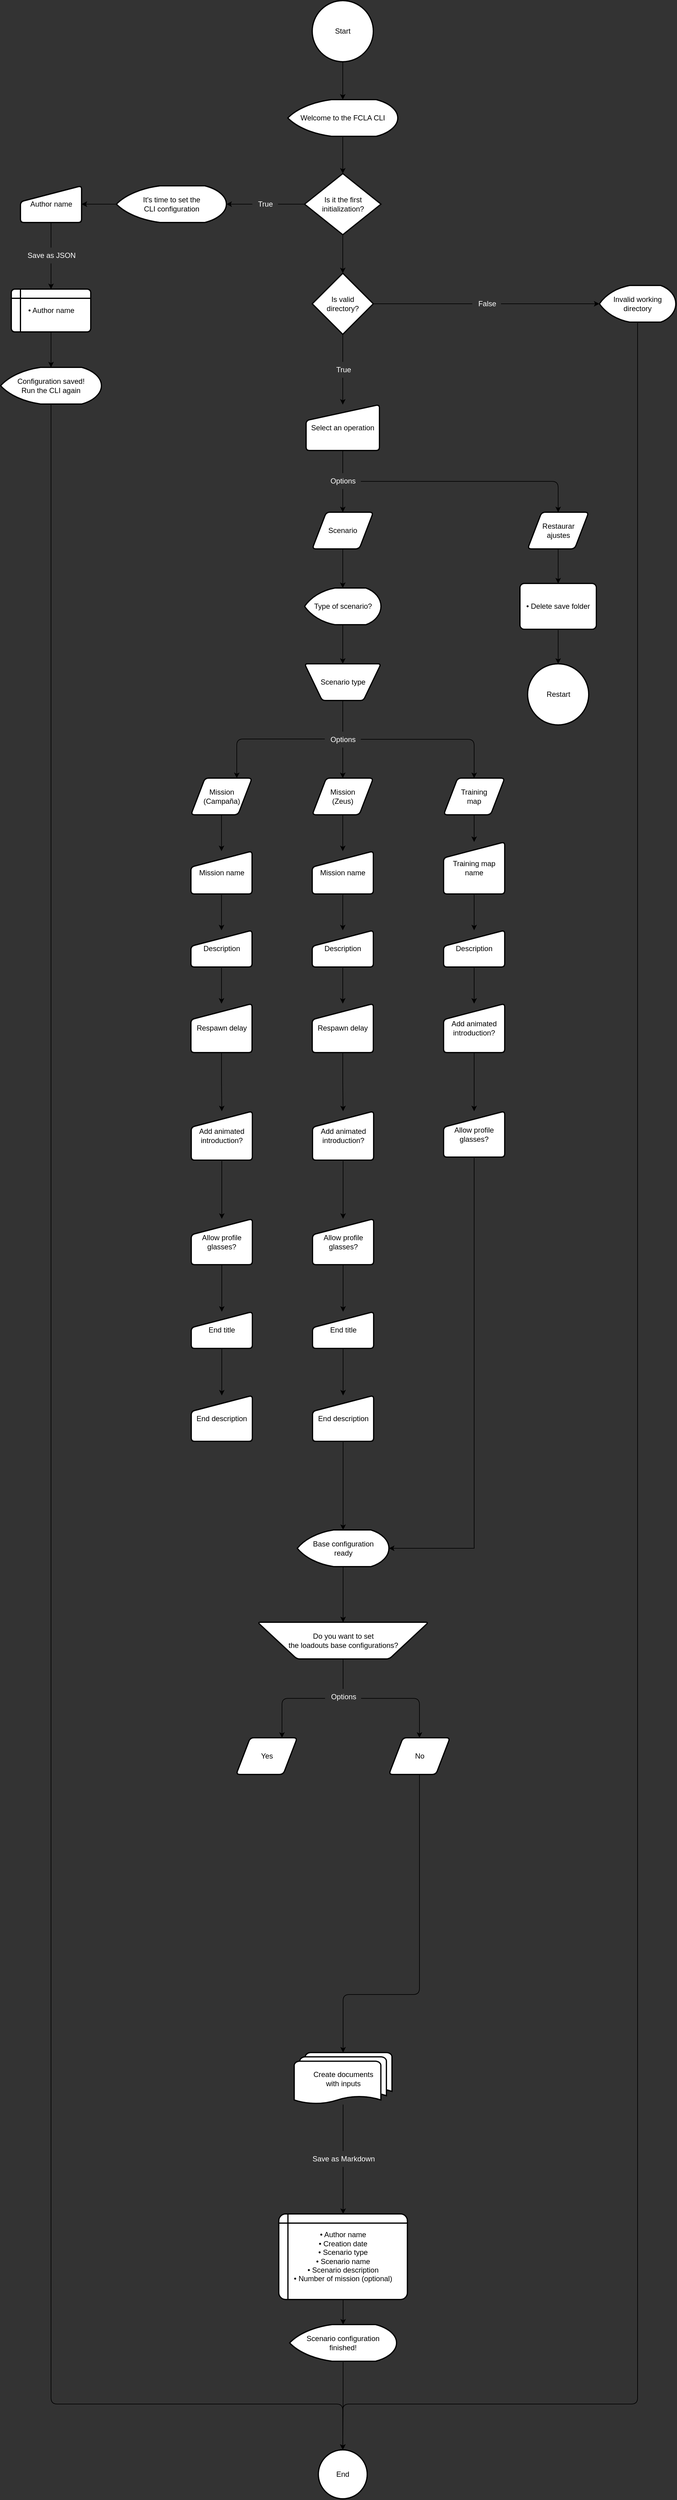 <mxfile version="22.1.11" type="device">
  <diagram name="Página-1" id="CiTTVXfBIBbXI56gMmDH">
    <mxGraphModel dx="1434" dy="756" grid="0" gridSize="10" guides="1" tooltips="1" connect="1" arrows="1" fold="1" page="1" pageScale="1" pageWidth="1169" pageHeight="827" background="#333333" math="0" shadow="0">
      <root>
        <mxCell id="0" />
        <mxCell id="1" parent="0" />
        <mxCell id="u2REjSNjAs1CH6g7LEcJ-38" value="" style="edgeStyle=orthogonalEdgeStyle;rounded=1;orthogonalLoop=1;jettySize=auto;html=1;labelBackgroundColor=none;fontColor=default;" parent="1" source="u2REjSNjAs1CH6g7LEcJ-1" target="u2REjSNjAs1CH6g7LEcJ-37" edge="1">
          <mxGeometry relative="1" as="geometry" />
        </mxCell>
        <mxCell id="u2REjSNjAs1CH6g7LEcJ-1" value="Start" style="strokeWidth=2;html=1;shape=mxgraph.flowchart.start_2;whiteSpace=wrap;rounded=1;labelBackgroundColor=none;" parent="1" vertex="1">
          <mxGeometry x="535" y="18" width="100" height="100" as="geometry" />
        </mxCell>
        <mxCell id="u2REjSNjAs1CH6g7LEcJ-25" value="" style="edgeStyle=orthogonalEdgeStyle;rounded=1;orthogonalLoop=1;jettySize=auto;html=1;labelBackgroundColor=none;fontColor=default;" parent="1" source="u2REjSNjAs1CH6g7LEcJ-18" target="u2REjSNjAs1CH6g7LEcJ-24" edge="1">
          <mxGeometry relative="1" as="geometry" />
        </mxCell>
        <mxCell id="WI9gq7BXhNI-lv0J8zuG-2" value="" style="edgeStyle=orthogonalEdgeStyle;rounded=0;orthogonalLoop=1;jettySize=auto;html=1;" parent="1" source="u2REjSNjAs1CH6g7LEcJ-18" target="WI9gq7BXhNI-lv0J8zuG-1" edge="1">
          <mxGeometry relative="1" as="geometry" />
        </mxCell>
        <mxCell id="u2REjSNjAs1CH6g7LEcJ-18" value="Is it the first initialization?" style="strokeWidth=2;html=1;shape=mxgraph.flowchart.decision;whiteSpace=wrap;rounded=1;labelBackgroundColor=none;" parent="1" vertex="1">
          <mxGeometry x="522.5" y="301" width="125" height="100" as="geometry" />
        </mxCell>
        <mxCell id="u2REjSNjAs1CH6g7LEcJ-27" value="" style="edgeStyle=orthogonalEdgeStyle;rounded=1;orthogonalLoop=1;jettySize=auto;html=1;labelBackgroundColor=none;fontColor=default;" parent="1" source="u2REjSNjAs1CH6g7LEcJ-24" target="u2REjSNjAs1CH6g7LEcJ-26" edge="1">
          <mxGeometry relative="1" as="geometry" />
        </mxCell>
        <mxCell id="u2REjSNjAs1CH6g7LEcJ-84" value="" style="edgeStyle=orthogonalEdgeStyle;rounded=0;orthogonalLoop=1;jettySize=auto;html=1;" parent="1" source="u2REjSNjAs1CH6g7LEcJ-24" target="u2REjSNjAs1CH6g7LEcJ-26" edge="1">
          <mxGeometry relative="1" as="geometry" />
        </mxCell>
        <mxCell id="u2REjSNjAs1CH6g7LEcJ-24" value="It&#39;s time to set the&lt;br&gt;CLI configuration" style="strokeWidth=2;html=1;shape=mxgraph.flowchart.display;whiteSpace=wrap;rounded=1;labelBackgroundColor=none;" parent="1" vertex="1">
          <mxGeometry x="214.5" y="321" width="180" height="60" as="geometry" />
        </mxCell>
        <mxCell id="u2REjSNjAs1CH6g7LEcJ-34" value="" style="edgeStyle=orthogonalEdgeStyle;rounded=1;orthogonalLoop=1;jettySize=auto;html=1;labelBackgroundColor=none;fontColor=default;" parent="1" source="u2REjSNjAs1CH6g7LEcJ-26" target="u2REjSNjAs1CH6g7LEcJ-33" edge="1">
          <mxGeometry relative="1" as="geometry" />
        </mxCell>
        <mxCell id="u2REjSNjAs1CH6g7LEcJ-26" value="Author name" style="html=1;strokeWidth=2;shape=manualInput;whiteSpace=wrap;rounded=1;size=26;arcSize=11;labelBackgroundColor=none;" parent="1" vertex="1">
          <mxGeometry x="57.5" y="321" width="100" height="60" as="geometry" />
        </mxCell>
        <mxCell id="u2REjSNjAs1CH6g7LEcJ-43" value="" style="edgeStyle=orthogonalEdgeStyle;rounded=1;orthogonalLoop=1;jettySize=auto;html=1;labelBackgroundColor=none;fontColor=default;" parent="1" source="u2REjSNjAs1CH6g7LEcJ-33" target="u2REjSNjAs1CH6g7LEcJ-42" edge="1">
          <mxGeometry relative="1" as="geometry" />
        </mxCell>
        <mxCell id="u2REjSNjAs1CH6g7LEcJ-33" value="• Author name" style="shape=internalStorage;whiteSpace=wrap;html=1;dx=15;dy=15;rounded=1;arcSize=8;strokeWidth=2;align=center;labelBackgroundColor=none;" parent="1" vertex="1">
          <mxGeometry x="42.5" y="490" width="130" height="70" as="geometry" />
        </mxCell>
        <mxCell id="u2REjSNjAs1CH6g7LEcJ-39" value="" style="edgeStyle=orthogonalEdgeStyle;rounded=1;orthogonalLoop=1;jettySize=auto;html=1;labelBackgroundColor=none;fontColor=default;" parent="1" source="u2REjSNjAs1CH6g7LEcJ-37" target="u2REjSNjAs1CH6g7LEcJ-18" edge="1">
          <mxGeometry relative="1" as="geometry" />
        </mxCell>
        <mxCell id="u2REjSNjAs1CH6g7LEcJ-37" value="Welcome to the FCLA CLI" style="strokeWidth=2;html=1;shape=mxgraph.flowchart.display;whiteSpace=wrap;rounded=1;labelBackgroundColor=none;" parent="1" vertex="1">
          <mxGeometry x="495" y="180" width="180" height="60" as="geometry" />
        </mxCell>
        <mxCell id="u2REjSNjAs1CH6g7LEcJ-45" value="" style="edgeStyle=orthogonalEdgeStyle;rounded=1;orthogonalLoop=1;jettySize=auto;html=1;labelBackgroundColor=none;fontColor=default;exitX=0.5;exitY=1;exitDx=0;exitDy=0;exitPerimeter=0;" parent="1" source="u2REjSNjAs1CH6g7LEcJ-42" target="u2REjSNjAs1CH6g7LEcJ-44" edge="1">
          <mxGeometry relative="1" as="geometry">
            <Array as="points">
              <mxPoint x="108" y="3950" />
              <mxPoint x="585" y="3950" />
            </Array>
          </mxGeometry>
        </mxCell>
        <mxCell id="u2REjSNjAs1CH6g7LEcJ-42" value="Configuration saved!&lt;br&gt;Run the CLI again" style="strokeWidth=2;html=1;shape=mxgraph.flowchart.display;whiteSpace=wrap;rounded=1;verticalAlign=middle;labelBackgroundColor=none;" parent="1" vertex="1">
          <mxGeometry x="25" y="618" width="165" height="60" as="geometry" />
        </mxCell>
        <mxCell id="u2REjSNjAs1CH6g7LEcJ-44" value="End" style="ellipse;whiteSpace=wrap;html=1;strokeWidth=2;rounded=1;labelBackgroundColor=none;" parent="1" vertex="1">
          <mxGeometry x="545" y="4025" width="80" height="80" as="geometry" />
        </mxCell>
        <mxCell id="u2REjSNjAs1CH6g7LEcJ-58" value="" style="edgeStyle=orthogonalEdgeStyle;rounded=1;orthogonalLoop=1;jettySize=auto;html=1;exitX=0.5;exitY=1;exitDx=0;exitDy=0;labelBackgroundColor=none;fontColor=default;" parent="1" source="u2REjSNjAs1CH6g7LEcJ-83" target="u2REjSNjAs1CH6g7LEcJ-53" edge="1">
          <mxGeometry relative="1" as="geometry">
            <mxPoint x="585" y="780" as="sourcePoint" />
          </mxGeometry>
        </mxCell>
        <mxCell id="u2REjSNjAs1CH6g7LEcJ-71" value="" style="edgeStyle=orthogonalEdgeStyle;rounded=1;orthogonalLoop=1;jettySize=auto;html=1;labelBackgroundColor=none;fontColor=default;" parent="1" source="u2REjSNjAs1CH6g7LEcJ-53" target="u2REjSNjAs1CH6g7LEcJ-70" edge="1">
          <mxGeometry relative="1" as="geometry" />
        </mxCell>
        <mxCell id="u2REjSNjAs1CH6g7LEcJ-53" value="Scenario" style="shape=parallelogram;html=1;strokeWidth=2;perimeter=parallelogramPerimeter;whiteSpace=wrap;rounded=1;arcSize=12;size=0.23;labelBackgroundColor=none;" parent="1" vertex="1">
          <mxGeometry x="535" y="855" width="100" height="60" as="geometry" />
        </mxCell>
        <mxCell id="u2REjSNjAs1CH6g7LEcJ-73" value="" style="edgeStyle=orthogonalEdgeStyle;rounded=1;orthogonalLoop=1;jettySize=auto;html=1;labelBackgroundColor=none;fontColor=default;" parent="1" source="u2REjSNjAs1CH6g7LEcJ-70" target="u2REjSNjAs1CH6g7LEcJ-72" edge="1">
          <mxGeometry relative="1" as="geometry" />
        </mxCell>
        <mxCell id="u2REjSNjAs1CH6g7LEcJ-70" value="Type of scenario?" style="strokeWidth=2;html=1;shape=mxgraph.flowchart.display;whiteSpace=wrap;rounded=1;labelBackgroundColor=none;" parent="1" vertex="1">
          <mxGeometry x="522.5" y="979" width="125" height="60" as="geometry" />
        </mxCell>
        <mxCell id="u2REjSNjAs1CH6g7LEcJ-75" value="" style="edgeStyle=orthogonalEdgeStyle;rounded=1;orthogonalLoop=1;jettySize=auto;html=1;labelBackgroundColor=none;fontColor=default;" parent="1" source="u2REjSNjAs1CH6g7LEcJ-72" target="u2REjSNjAs1CH6g7LEcJ-74" edge="1">
          <mxGeometry relative="1" as="geometry" />
        </mxCell>
        <mxCell id="u2REjSNjAs1CH6g7LEcJ-77" style="edgeStyle=orthogonalEdgeStyle;rounded=1;orthogonalLoop=1;jettySize=auto;html=1;entryX=0.5;entryY=0;entryDx=0;entryDy=0;labelBackgroundColor=none;fontColor=default;exitX=0.5;exitY=1;exitDx=0;exitDy=0;" parent="1" source="u2REjSNjAs1CH6g7LEcJ-72" target="u2REjSNjAs1CH6g7LEcJ-76" edge="1">
          <mxGeometry relative="1" as="geometry" />
        </mxCell>
        <mxCell id="WI9gq7BXhNI-lv0J8zuG-59" style="edgeStyle=orthogonalEdgeStyle;rounded=1;orthogonalLoop=1;jettySize=auto;html=1;entryX=0.75;entryY=0;entryDx=0;entryDy=0;" parent="1" source="u2REjSNjAs1CH6g7LEcJ-72" target="WI9gq7BXhNI-lv0J8zuG-38" edge="1">
          <mxGeometry relative="1" as="geometry">
            <Array as="points">
              <mxPoint x="585" y="1226" />
              <mxPoint x="412" y="1226" />
            </Array>
          </mxGeometry>
        </mxCell>
        <mxCell id="u2REjSNjAs1CH6g7LEcJ-72" value="Scenario type" style="verticalLabelPosition=middle;verticalAlign=middle;html=1;shape=trapezoid;perimeter=trapezoidPerimeter;whiteSpace=wrap;size=0.23;arcSize=10;flipV=1;labelPosition=center;align=center;rounded=1;labelBackgroundColor=none;strokeWidth=2;" parent="1" vertex="1">
          <mxGeometry x="522.5" y="1103" width="125" height="60" as="geometry" />
        </mxCell>
        <mxCell id="u2REjSNjAs1CH6g7LEcJ-107" value="" style="edgeStyle=orthogonalEdgeStyle;rounded=0;orthogonalLoop=1;jettySize=auto;html=1;" parent="1" source="u2REjSNjAs1CH6g7LEcJ-74" target="u2REjSNjAs1CH6g7LEcJ-104" edge="1">
          <mxGeometry relative="1" as="geometry" />
        </mxCell>
        <mxCell id="u2REjSNjAs1CH6g7LEcJ-74" value="Mission&lt;br&gt;(Zeus)" style="shape=parallelogram;html=1;strokeWidth=2;perimeter=parallelogramPerimeter;whiteSpace=wrap;rounded=1;arcSize=12;size=0.23;labelBackgroundColor=none;" parent="1" vertex="1">
          <mxGeometry x="535" y="1290" width="100" height="60" as="geometry" />
        </mxCell>
        <mxCell id="u2REjSNjAs1CH6g7LEcJ-106" value="" style="edgeStyle=orthogonalEdgeStyle;rounded=0;orthogonalLoop=1;jettySize=auto;html=1;" parent="1" source="u2REjSNjAs1CH6g7LEcJ-76" target="u2REjSNjAs1CH6g7LEcJ-105" edge="1">
          <mxGeometry relative="1" as="geometry" />
        </mxCell>
        <mxCell id="u2REjSNjAs1CH6g7LEcJ-76" value="Training&lt;br&gt;map" style="shape=parallelogram;html=1;strokeWidth=2;perimeter=parallelogramPerimeter;whiteSpace=wrap;rounded=1;arcSize=12;size=0.23;labelBackgroundColor=none;" parent="1" vertex="1">
          <mxGeometry x="750" y="1290" width="100" height="60" as="geometry" />
        </mxCell>
        <mxCell id="8wnRQOadAzvCx5RK6HXc-2" style="edgeStyle=orthogonalEdgeStyle;rounded=1;orthogonalLoop=1;jettySize=auto;html=1;entryX=0.5;entryY=0;entryDx=0;entryDy=0;exitX=0.5;exitY=1;exitDx=0;exitDy=0;" parent="1" source="u2REjSNjAs1CH6g7LEcJ-83" target="8wnRQOadAzvCx5RK6HXc-1" edge="1">
          <mxGeometry relative="1" as="geometry" />
        </mxCell>
        <mxCell id="u2REjSNjAs1CH6g7LEcJ-83" value="Select an operation" style="html=1;strokeWidth=2;shape=manualInput;whiteSpace=wrap;rounded=1;size=26;arcSize=11;labelBackgroundColor=none;" parent="1" vertex="1">
          <mxGeometry x="525" y="679" width="120" height="75" as="geometry" />
        </mxCell>
        <mxCell id="u2REjSNjAs1CH6g7LEcJ-88" value="True" style="text;html=1;align=center;verticalAlign=middle;resizable=0;points=[];autosize=1;fontColor=#FFFFFF;fillColor=#333333;" parent="1" vertex="1">
          <mxGeometry x="437" y="338" width="42" height="26" as="geometry" />
        </mxCell>
        <mxCell id="u2REjSNjAs1CH6g7LEcJ-93" value="Save as JSON" style="text;html=1;align=center;verticalAlign=middle;resizable=0;points=[];autosize=1;fontColor=#FFFFFF;fillColor=#333333;" parent="1" vertex="1">
          <mxGeometry x="59" y="422" width="97" height="26" as="geometry" />
        </mxCell>
        <mxCell id="u2REjSNjAs1CH6g7LEcJ-94" value="Options" style="text;html=1;align=center;verticalAlign=middle;resizable=0;points=[];autosize=1;fontColor=#FFFFFF;fillColor=#333333;" parent="1" vertex="1">
          <mxGeometry x="555.5" y="791" width="59" height="26" as="geometry" />
        </mxCell>
        <mxCell id="u2REjSNjAs1CH6g7LEcJ-95" value="Options" style="text;html=1;align=center;verticalAlign=middle;resizable=0;points=[];autosize=1;fontColor=#FFFFFF;fillColor=#333333;" parent="1" vertex="1">
          <mxGeometry x="555.5" y="1214" width="59" height="26" as="geometry" />
        </mxCell>
        <mxCell id="u2REjSNjAs1CH6g7LEcJ-114" value="" style="edgeStyle=orthogonalEdgeStyle;rounded=0;orthogonalLoop=1;jettySize=auto;html=1;" parent="1" source="u2REjSNjAs1CH6g7LEcJ-104" target="u2REjSNjAs1CH6g7LEcJ-111" edge="1">
          <mxGeometry relative="1" as="geometry" />
        </mxCell>
        <mxCell id="u2REjSNjAs1CH6g7LEcJ-104" value="Mission name" style="html=1;strokeWidth=2;shape=manualInput;whiteSpace=wrap;rounded=1;size=26;arcSize=11;" parent="1" vertex="1">
          <mxGeometry x="535" y="1409.5" width="100" height="70" as="geometry" />
        </mxCell>
        <mxCell id="u2REjSNjAs1CH6g7LEcJ-113" value="" style="edgeStyle=orthogonalEdgeStyle;rounded=0;orthogonalLoop=1;jettySize=auto;html=1;" parent="1" source="u2REjSNjAs1CH6g7LEcJ-105" target="u2REjSNjAs1CH6g7LEcJ-112" edge="1">
          <mxGeometry relative="1" as="geometry" />
        </mxCell>
        <mxCell id="u2REjSNjAs1CH6g7LEcJ-105" value="Training map&lt;br&gt;name" style="html=1;strokeWidth=2;shape=manualInput;whiteSpace=wrap;rounded=1;size=26;arcSize=11;" parent="1" vertex="1">
          <mxGeometry x="750" y="1394.5" width="100" height="85" as="geometry" />
        </mxCell>
        <mxCell id="WI9gq7BXhNI-lv0J8zuG-11" value="" style="edgeStyle=orthogonalEdgeStyle;rounded=0;orthogonalLoop=1;jettySize=auto;html=1;" parent="1" source="u2REjSNjAs1CH6g7LEcJ-111" target="WI9gq7BXhNI-lv0J8zuG-10" edge="1">
          <mxGeometry relative="1" as="geometry" />
        </mxCell>
        <mxCell id="u2REjSNjAs1CH6g7LEcJ-111" value="Description" style="html=1;strokeWidth=2;shape=manualInput;whiteSpace=wrap;rounded=1;size=26;arcSize=11;" parent="1" vertex="1">
          <mxGeometry x="535" y="1539" width="100" height="60" as="geometry" />
        </mxCell>
        <mxCell id="u2REjSNjAs1CH6g7LEcJ-131" value="" style="edgeStyle=orthogonalEdgeStyle;rounded=0;orthogonalLoop=1;jettySize=auto;html=1;" parent="1" source="u2REjSNjAs1CH6g7LEcJ-112" target="u2REjSNjAs1CH6g7LEcJ-128" edge="1">
          <mxGeometry relative="1" as="geometry" />
        </mxCell>
        <mxCell id="u2REjSNjAs1CH6g7LEcJ-112" value="Description" style="html=1;strokeWidth=2;shape=manualInput;whiteSpace=wrap;rounded=1;size=26;arcSize=11;" parent="1" vertex="1">
          <mxGeometry x="750" y="1539" width="100" height="60" as="geometry" />
        </mxCell>
        <mxCell id="u2REjSNjAs1CH6g7LEcJ-125" value="" style="edgeStyle=orthogonalEdgeStyle;rounded=0;orthogonalLoop=1;jettySize=auto;html=1;" parent="1" source="u2REjSNjAs1CH6g7LEcJ-117" target="u2REjSNjAs1CH6g7LEcJ-122" edge="1">
          <mxGeometry relative="1" as="geometry" />
        </mxCell>
        <mxCell id="u2REjSNjAs1CH6g7LEcJ-117" value="Allow profile&lt;br&gt;glasses?" style="html=1;strokeWidth=2;shape=manualInput;whiteSpace=wrap;rounded=1;size=26;arcSize=11;" parent="1" vertex="1">
          <mxGeometry x="535.5" y="2011" width="100" height="75" as="geometry" />
        </mxCell>
        <mxCell id="u2REjSNjAs1CH6g7LEcJ-118" value="Allow profile&lt;br&gt;glasses?" style="html=1;strokeWidth=2;shape=manualInput;whiteSpace=wrap;rounded=1;size=26;arcSize=11;" parent="1" vertex="1">
          <mxGeometry x="750" y="1835" width="100" height="75" as="geometry" />
        </mxCell>
        <mxCell id="u2REjSNjAs1CH6g7LEcJ-126" value="" style="edgeStyle=orthogonalEdgeStyle;rounded=0;orthogonalLoop=1;jettySize=auto;html=1;" parent="1" source="u2REjSNjAs1CH6g7LEcJ-122" target="u2REjSNjAs1CH6g7LEcJ-124" edge="1">
          <mxGeometry relative="1" as="geometry" />
        </mxCell>
        <mxCell id="u2REjSNjAs1CH6g7LEcJ-122" value="End title" style="html=1;strokeWidth=2;shape=manualInput;whiteSpace=wrap;rounded=1;size=26;arcSize=11;" parent="1" vertex="1">
          <mxGeometry x="535.5" y="2163" width="100" height="60" as="geometry" />
        </mxCell>
        <mxCell id="WI9gq7BXhNI-lv0J8zuG-15" value="" style="edgeStyle=orthogonalEdgeStyle;rounded=0;orthogonalLoop=1;jettySize=auto;html=1;" parent="1" source="u2REjSNjAs1CH6g7LEcJ-124" target="WI9gq7BXhNI-lv0J8zuG-13" edge="1">
          <mxGeometry relative="1" as="geometry" />
        </mxCell>
        <mxCell id="u2REjSNjAs1CH6g7LEcJ-124" value="End description" style="html=1;strokeWidth=2;shape=manualInput;whiteSpace=wrap;rounded=1;size=26;arcSize=11;" parent="1" vertex="1">
          <mxGeometry x="535.5" y="2300" width="100" height="75" as="geometry" />
        </mxCell>
        <mxCell id="u2REjSNjAs1CH6g7LEcJ-133" value="" style="edgeStyle=orthogonalEdgeStyle;rounded=0;orthogonalLoop=1;jettySize=auto;html=1;" parent="1" source="u2REjSNjAs1CH6g7LEcJ-128" target="u2REjSNjAs1CH6g7LEcJ-118" edge="1">
          <mxGeometry relative="1" as="geometry" />
        </mxCell>
        <mxCell id="u2REjSNjAs1CH6g7LEcJ-128" value="Add animated&lt;br&gt;introduction?" style="html=1;strokeWidth=2;shape=manualInput;whiteSpace=wrap;rounded=1;size=26;arcSize=11;" parent="1" vertex="1">
          <mxGeometry x="750" y="1659" width="100" height="80" as="geometry" />
        </mxCell>
        <mxCell id="u2REjSNjAs1CH6g7LEcJ-132" value="" style="edgeStyle=orthogonalEdgeStyle;rounded=0;orthogonalLoop=1;jettySize=auto;html=1;" parent="1" source="u2REjSNjAs1CH6g7LEcJ-129" target="u2REjSNjAs1CH6g7LEcJ-117" edge="1">
          <mxGeometry relative="1" as="geometry" />
        </mxCell>
        <mxCell id="u2REjSNjAs1CH6g7LEcJ-129" value="Add animated&lt;br&gt;introduction?" style="html=1;strokeWidth=2;shape=manualInput;whiteSpace=wrap;rounded=1;size=26;arcSize=11;" parent="1" vertex="1">
          <mxGeometry x="535.5" y="1835" width="100" height="80" as="geometry" />
        </mxCell>
        <mxCell id="WI9gq7BXhNI-lv0J8zuG-3" value="" style="edgeStyle=orthogonalEdgeStyle;rounded=0;orthogonalLoop=1;jettySize=auto;html=1;" parent="1" source="WI9gq7BXhNI-lv0J8zuG-1" target="u2REjSNjAs1CH6g7LEcJ-83" edge="1">
          <mxGeometry relative="1" as="geometry" />
        </mxCell>
        <mxCell id="WI9gq7BXhNI-lv0J8zuG-6" value="" style="edgeStyle=orthogonalEdgeStyle;rounded=0;orthogonalLoop=1;jettySize=auto;html=1;" parent="1" source="WI9gq7BXhNI-lv0J8zuG-1" target="WI9gq7BXhNI-lv0J8zuG-5" edge="1">
          <mxGeometry relative="1" as="geometry" />
        </mxCell>
        <mxCell id="WI9gq7BXhNI-lv0J8zuG-1" value="Is valid&lt;br&gt;directory?" style="rhombus;whiteSpace=wrap;html=1;strokeWidth=2;" parent="1" vertex="1">
          <mxGeometry x="535" y="464" width="100" height="100" as="geometry" />
        </mxCell>
        <mxCell id="WI9gq7BXhNI-lv0J8zuG-9" style="edgeStyle=orthogonalEdgeStyle;rounded=1;orthogonalLoop=1;jettySize=auto;html=1;entryX=0.5;entryY=0;entryDx=0;entryDy=0;exitX=0.5;exitY=1;exitDx=0;exitDy=0;exitPerimeter=0;" parent="1" source="WI9gq7BXhNI-lv0J8zuG-5" target="u2REjSNjAs1CH6g7LEcJ-44" edge="1">
          <mxGeometry relative="1" as="geometry">
            <Array as="points">
              <mxPoint x="1068" y="3950" />
              <mxPoint x="585" y="3950" />
            </Array>
          </mxGeometry>
        </mxCell>
        <mxCell id="WI9gq7BXhNI-lv0J8zuG-5" value="Invalid working&lt;br&gt;directory" style="strokeWidth=2;html=1;shape=mxgraph.flowchart.display;whiteSpace=wrap;" parent="1" vertex="1">
          <mxGeometry x="1005" y="484" width="125" height="60" as="geometry" />
        </mxCell>
        <mxCell id="u2REjSNjAs1CH6g7LEcJ-89" value="False" style="text;html=1;align=center;verticalAlign=middle;resizable=0;points=[];autosize=1;fontColor=#FFFFFF;fillColor=#333333;" parent="1" vertex="1">
          <mxGeometry x="797" y="501" width="47" height="26" as="geometry" />
        </mxCell>
        <mxCell id="WI9gq7BXhNI-lv0J8zuG-7" value="True" style="text;html=1;align=center;verticalAlign=middle;resizable=0;points=[];autosize=1;fontColor=#FFFFFF;fillColor=#333333;" parent="1" vertex="1">
          <mxGeometry x="564.5" y="609" width="42" height="26" as="geometry" />
        </mxCell>
        <mxCell id="WI9gq7BXhNI-lv0J8zuG-12" value="" style="edgeStyle=orthogonalEdgeStyle;rounded=0;orthogonalLoop=1;jettySize=auto;html=1;" parent="1" source="WI9gq7BXhNI-lv0J8zuG-10" target="u2REjSNjAs1CH6g7LEcJ-129" edge="1">
          <mxGeometry relative="1" as="geometry" />
        </mxCell>
        <mxCell id="WI9gq7BXhNI-lv0J8zuG-10" value="Respawn delay" style="html=1;strokeWidth=2;shape=manualInput;whiteSpace=wrap;rounded=1;size=26;arcSize=11;" parent="1" vertex="1">
          <mxGeometry x="535" y="1659" width="100" height="80" as="geometry" />
        </mxCell>
        <mxCell id="WI9gq7BXhNI-lv0J8zuG-22" value="" style="edgeStyle=orthogonalEdgeStyle;rounded=0;orthogonalLoop=1;jettySize=auto;html=1;" parent="1" source="WI9gq7BXhNI-lv0J8zuG-13" target="WI9gq7BXhNI-lv0J8zuG-19" edge="1">
          <mxGeometry relative="1" as="geometry" />
        </mxCell>
        <mxCell id="WI9gq7BXhNI-lv0J8zuG-13" value="Base configuration&lt;br&gt;ready" style="strokeWidth=2;html=1;shape=mxgraph.flowchart.display;whiteSpace=wrap;" parent="1" vertex="1">
          <mxGeometry x="510.5" y="2520" width="150" height="60" as="geometry" />
        </mxCell>
        <mxCell id="WI9gq7BXhNI-lv0J8zuG-16" style="edgeStyle=orthogonalEdgeStyle;rounded=0;orthogonalLoop=1;jettySize=auto;html=1;entryX=1;entryY=0.5;entryDx=0;entryDy=0;entryPerimeter=0;exitX=0.5;exitY=1;exitDx=0;exitDy=0;" parent="1" source="u2REjSNjAs1CH6g7LEcJ-118" target="WI9gq7BXhNI-lv0J8zuG-13" edge="1">
          <mxGeometry relative="1" as="geometry" />
        </mxCell>
        <mxCell id="WI9gq7BXhNI-lv0J8zuG-25" style="edgeStyle=orthogonalEdgeStyle;rounded=1;orthogonalLoop=1;jettySize=auto;html=1;entryX=0.75;entryY=0;entryDx=0;entryDy=0;" parent="1" source="WI9gq7BXhNI-lv0J8zuG-19" target="WI9gq7BXhNI-lv0J8zuG-23" edge="1">
          <mxGeometry relative="1" as="geometry" />
        </mxCell>
        <mxCell id="WI9gq7BXhNI-lv0J8zuG-26" style="edgeStyle=orthogonalEdgeStyle;rounded=1;orthogonalLoop=1;jettySize=auto;html=1;entryX=0.5;entryY=0;entryDx=0;entryDy=0;" parent="1" source="WI9gq7BXhNI-lv0J8zuG-19" target="WI9gq7BXhNI-lv0J8zuG-24" edge="1">
          <mxGeometry relative="1" as="geometry" />
        </mxCell>
        <mxCell id="WI9gq7BXhNI-lv0J8zuG-19" value="Do you want to set&lt;br style=&quot;border-color: var(--border-color);&quot;&gt;the loadouts base configurations?" style="verticalLabelPosition=middle;verticalAlign=middle;html=1;shape=trapezoid;perimeter=trapezoidPerimeter;whiteSpace=wrap;size=0.23;arcSize=10;flipV=1;labelPosition=center;align=center;rounded=1;labelBackgroundColor=none;strokeWidth=2;" parent="1" vertex="1">
          <mxGeometry x="445.5" y="2671" width="280" height="60" as="geometry" />
        </mxCell>
        <mxCell id="WI9gq7BXhNI-lv0J8zuG-23" value="Yes" style="shape=parallelogram;html=1;strokeWidth=2;perimeter=parallelogramPerimeter;whiteSpace=wrap;rounded=1;arcSize=12;size=0.23;" parent="1" vertex="1">
          <mxGeometry x="410.5" y="2860" width="100" height="60" as="geometry" />
        </mxCell>
        <mxCell id="WI9gq7BXhNI-lv0J8zuG-24" value="No" style="shape=parallelogram;html=1;strokeWidth=2;perimeter=parallelogramPerimeter;whiteSpace=wrap;rounded=1;arcSize=12;size=0.23;" parent="1" vertex="1">
          <mxGeometry x="660.5" y="2860" width="100" height="60" as="geometry" />
        </mxCell>
        <mxCell id="WI9gq7BXhNI-lv0J8zuG-28" value="Options" style="text;html=1;align=center;verticalAlign=middle;resizable=0;points=[];autosize=1;fontColor=#FFFFFF;fillColor=#333333;" parent="1" vertex="1">
          <mxGeometry x="556" y="2780" width="59" height="26" as="geometry" />
        </mxCell>
        <mxCell id="WI9gq7BXhNI-lv0J8zuG-34" style="edgeStyle=orthogonalEdgeStyle;rounded=1;orthogonalLoop=1;jettySize=auto;html=1;entryX=0.5;entryY=0;entryDx=0;entryDy=0;" parent="1" source="WI9gq7BXhNI-lv0J8zuG-31" target="u2REjSNjAs1CH6g7LEcJ-44" edge="1">
          <mxGeometry relative="1" as="geometry" />
        </mxCell>
        <mxCell id="WI9gq7BXhNI-lv0J8zuG-31" value="Scenario configuration&lt;br&gt;finished!" style="strokeWidth=2;html=1;shape=mxgraph.flowchart.display;whiteSpace=wrap;" parent="1" vertex="1">
          <mxGeometry x="498" y="3820" width="175" height="60" as="geometry" />
        </mxCell>
        <mxCell id="WI9gq7BXhNI-lv0J8zuG-57" value="" style="edgeStyle=orthogonalEdgeStyle;rounded=0;orthogonalLoop=1;jettySize=auto;html=1;" parent="1" source="WI9gq7BXhNI-lv0J8zuG-35" target="WI9gq7BXhNI-lv0J8zuG-31" edge="1">
          <mxGeometry relative="1" as="geometry" />
        </mxCell>
        <mxCell id="WI9gq7BXhNI-lv0J8zuG-35" value="• Author name&lt;br&gt;• Creation date&lt;br&gt;• Scenario type&lt;br&gt;• Scenario name&lt;br&gt;• Scenario description&lt;br&gt;• Number of mission (optional)" style="shape=internalStorage;whiteSpace=wrap;html=1;dx=15;dy=15;rounded=1;arcSize=8;strokeWidth=2;" parent="1" vertex="1">
          <mxGeometry x="480.25" y="3639" width="210.5" height="140" as="geometry" />
        </mxCell>
        <mxCell id="WI9gq7BXhNI-lv0J8zuG-37" value="" style="edgeStyle=orthogonalEdgeStyle;rounded=0;orthogonalLoop=1;jettySize=auto;html=1;" parent="1" source="WI9gq7BXhNI-lv0J8zuG-38" target="WI9gq7BXhNI-lv0J8zuG-40" edge="1">
          <mxGeometry relative="1" as="geometry" />
        </mxCell>
        <mxCell id="WI9gq7BXhNI-lv0J8zuG-38" value="Mission&lt;br&gt;(Campaña)" style="shape=parallelogram;html=1;strokeWidth=2;perimeter=parallelogramPerimeter;whiteSpace=wrap;rounded=1;arcSize=12;size=0.23;labelBackgroundColor=none;" parent="1" vertex="1">
          <mxGeometry x="336.5" y="1290" width="100" height="60" as="geometry" />
        </mxCell>
        <mxCell id="WI9gq7BXhNI-lv0J8zuG-39" value="" style="edgeStyle=orthogonalEdgeStyle;rounded=0;orthogonalLoop=1;jettySize=auto;html=1;" parent="1" source="WI9gq7BXhNI-lv0J8zuG-40" target="WI9gq7BXhNI-lv0J8zuG-42" edge="1">
          <mxGeometry relative="1" as="geometry" />
        </mxCell>
        <mxCell id="WI9gq7BXhNI-lv0J8zuG-40" value="Mission name" style="html=1;strokeWidth=2;shape=manualInput;whiteSpace=wrap;rounded=1;size=26;arcSize=11;" parent="1" vertex="1">
          <mxGeometry x="336.5" y="1409.5" width="100" height="70" as="geometry" />
        </mxCell>
        <mxCell id="WI9gq7BXhNI-lv0J8zuG-41" value="" style="edgeStyle=orthogonalEdgeStyle;rounded=0;orthogonalLoop=1;jettySize=auto;html=1;" parent="1" source="WI9gq7BXhNI-lv0J8zuG-42" target="WI9gq7BXhNI-lv0J8zuG-51" edge="1">
          <mxGeometry relative="1" as="geometry" />
        </mxCell>
        <mxCell id="WI9gq7BXhNI-lv0J8zuG-42" value="Description" style="html=1;strokeWidth=2;shape=manualInput;whiteSpace=wrap;rounded=1;size=26;arcSize=11;" parent="1" vertex="1">
          <mxGeometry x="336.5" y="1539" width="100" height="60" as="geometry" />
        </mxCell>
        <mxCell id="WI9gq7BXhNI-lv0J8zuG-43" value="" style="edgeStyle=orthogonalEdgeStyle;rounded=0;orthogonalLoop=1;jettySize=auto;html=1;" parent="1" source="WI9gq7BXhNI-lv0J8zuG-44" target="WI9gq7BXhNI-lv0J8zuG-46" edge="1">
          <mxGeometry relative="1" as="geometry" />
        </mxCell>
        <mxCell id="WI9gq7BXhNI-lv0J8zuG-44" value="Allow profile&lt;br&gt;glasses?" style="html=1;strokeWidth=2;shape=manualInput;whiteSpace=wrap;rounded=1;size=26;arcSize=11;" parent="1" vertex="1">
          <mxGeometry x="337" y="2011" width="100" height="75" as="geometry" />
        </mxCell>
        <mxCell id="WI9gq7BXhNI-lv0J8zuG-45" value="" style="edgeStyle=orthogonalEdgeStyle;rounded=0;orthogonalLoop=1;jettySize=auto;html=1;" parent="1" source="WI9gq7BXhNI-lv0J8zuG-46" target="WI9gq7BXhNI-lv0J8zuG-47" edge="1">
          <mxGeometry relative="1" as="geometry" />
        </mxCell>
        <mxCell id="WI9gq7BXhNI-lv0J8zuG-46" value="End title" style="html=1;strokeWidth=2;shape=manualInput;whiteSpace=wrap;rounded=1;size=26;arcSize=11;" parent="1" vertex="1">
          <mxGeometry x="337" y="2163" width="100" height="60" as="geometry" />
        </mxCell>
        <mxCell id="WI9gq7BXhNI-lv0J8zuG-47" value="End description" style="html=1;strokeWidth=2;shape=manualInput;whiteSpace=wrap;rounded=1;size=26;arcSize=11;" parent="1" vertex="1">
          <mxGeometry x="337" y="2300" width="100" height="75" as="geometry" />
        </mxCell>
        <mxCell id="WI9gq7BXhNI-lv0J8zuG-48" value="" style="edgeStyle=orthogonalEdgeStyle;rounded=0;orthogonalLoop=1;jettySize=auto;html=1;" parent="1" source="WI9gq7BXhNI-lv0J8zuG-49" target="WI9gq7BXhNI-lv0J8zuG-44" edge="1">
          <mxGeometry relative="1" as="geometry" />
        </mxCell>
        <mxCell id="WI9gq7BXhNI-lv0J8zuG-49" value="Add animated&lt;br&gt;introduction?" style="html=1;strokeWidth=2;shape=manualInput;whiteSpace=wrap;rounded=1;size=26;arcSize=11;" parent="1" vertex="1">
          <mxGeometry x="337" y="1835" width="100" height="80" as="geometry" />
        </mxCell>
        <mxCell id="WI9gq7BXhNI-lv0J8zuG-50" value="" style="edgeStyle=orthogonalEdgeStyle;rounded=0;orthogonalLoop=1;jettySize=auto;html=1;" parent="1" source="WI9gq7BXhNI-lv0J8zuG-51" target="WI9gq7BXhNI-lv0J8zuG-49" edge="1">
          <mxGeometry relative="1" as="geometry" />
        </mxCell>
        <mxCell id="WI9gq7BXhNI-lv0J8zuG-51" value="Respawn delay" style="html=1;strokeWidth=2;shape=manualInput;whiteSpace=wrap;rounded=1;size=26;arcSize=11;" parent="1" vertex="1">
          <mxGeometry x="336.5" y="1659" width="100" height="80" as="geometry" />
        </mxCell>
        <mxCell id="WI9gq7BXhNI-lv0J8zuG-56" value="" style="edgeStyle=orthogonalEdgeStyle;rounded=0;orthogonalLoop=1;jettySize=auto;html=1;" parent="1" source="WI9gq7BXhNI-lv0J8zuG-55" target="WI9gq7BXhNI-lv0J8zuG-35" edge="1">
          <mxGeometry relative="1" as="geometry" />
        </mxCell>
        <mxCell id="WI9gq7BXhNI-lv0J8zuG-55" value="Create documents&lt;br&gt;with inputs" style="strokeWidth=2;html=1;shape=mxgraph.flowchart.multi-document;whiteSpace=wrap;" parent="1" vertex="1">
          <mxGeometry x="505.5" y="3375" width="160" height="85" as="geometry" />
        </mxCell>
        <mxCell id="WI9gq7BXhNI-lv0J8zuG-36" value="Save as Markdown" style="text;html=1;align=center;verticalAlign=middle;resizable=0;points=[];autosize=1;fontColor=#FFFFFF;fillColor=#333333;" parent="1" vertex="1">
          <mxGeometry x="525.5" y="3536" width="120" height="26" as="geometry" />
        </mxCell>
        <mxCell id="WI9gq7BXhNI-lv0J8zuG-58" style="edgeStyle=orthogonalEdgeStyle;rounded=1;orthogonalLoop=1;jettySize=auto;html=1;entryX=0.5;entryY=0;entryDx=0;entryDy=0;entryPerimeter=0;" parent="1" source="WI9gq7BXhNI-lv0J8zuG-24" target="WI9gq7BXhNI-lv0J8zuG-55" edge="1">
          <mxGeometry relative="1" as="geometry">
            <Array as="points">
              <mxPoint x="710" y="3280" />
              <mxPoint x="586" y="3280" />
            </Array>
          </mxGeometry>
        </mxCell>
        <mxCell id="8wnRQOadAzvCx5RK6HXc-7" value="" style="edgeStyle=orthogonalEdgeStyle;rounded=1;orthogonalLoop=1;jettySize=auto;html=1;" parent="1" source="8wnRQOadAzvCx5RK6HXc-1" target="8wnRQOadAzvCx5RK6HXc-6" edge="1">
          <mxGeometry relative="1" as="geometry" />
        </mxCell>
        <mxCell id="8wnRQOadAzvCx5RK6HXc-1" value="Restaurar&lt;br&gt;ajustes" style="shape=parallelogram;html=1;strokeWidth=2;perimeter=parallelogramPerimeter;whiteSpace=wrap;rounded=1;arcSize=12;size=0.23;labelBackgroundColor=none;" parent="1" vertex="1">
          <mxGeometry x="887.5" y="855" width="100" height="60" as="geometry" />
        </mxCell>
        <mxCell id="OYMi2MKZWuXRoPOZOkZR-3" value="" style="edgeStyle=orthogonalEdgeStyle;rounded=0;orthogonalLoop=1;jettySize=auto;html=1;" edge="1" parent="1" source="8wnRQOadAzvCx5RK6HXc-6" target="OYMi2MKZWuXRoPOZOkZR-2">
          <mxGeometry relative="1" as="geometry" />
        </mxCell>
        <mxCell id="8wnRQOadAzvCx5RK6HXc-6" value="• Delete save folder" style="rounded=1;whiteSpace=wrap;html=1;absoluteArcSize=1;arcSize=14;strokeWidth=2;" parent="1" vertex="1">
          <mxGeometry x="875" y="971.5" width="125" height="75" as="geometry" />
        </mxCell>
        <mxCell id="OYMi2MKZWuXRoPOZOkZR-2" value="Restart" style="strokeWidth=2;html=1;shape=mxgraph.flowchart.start_2;whiteSpace=wrap;rounded=1;labelBackgroundColor=none;" vertex="1" parent="1">
          <mxGeometry x="887.5" y="1103" width="100" height="100" as="geometry" />
        </mxCell>
      </root>
    </mxGraphModel>
  </diagram>
</mxfile>
